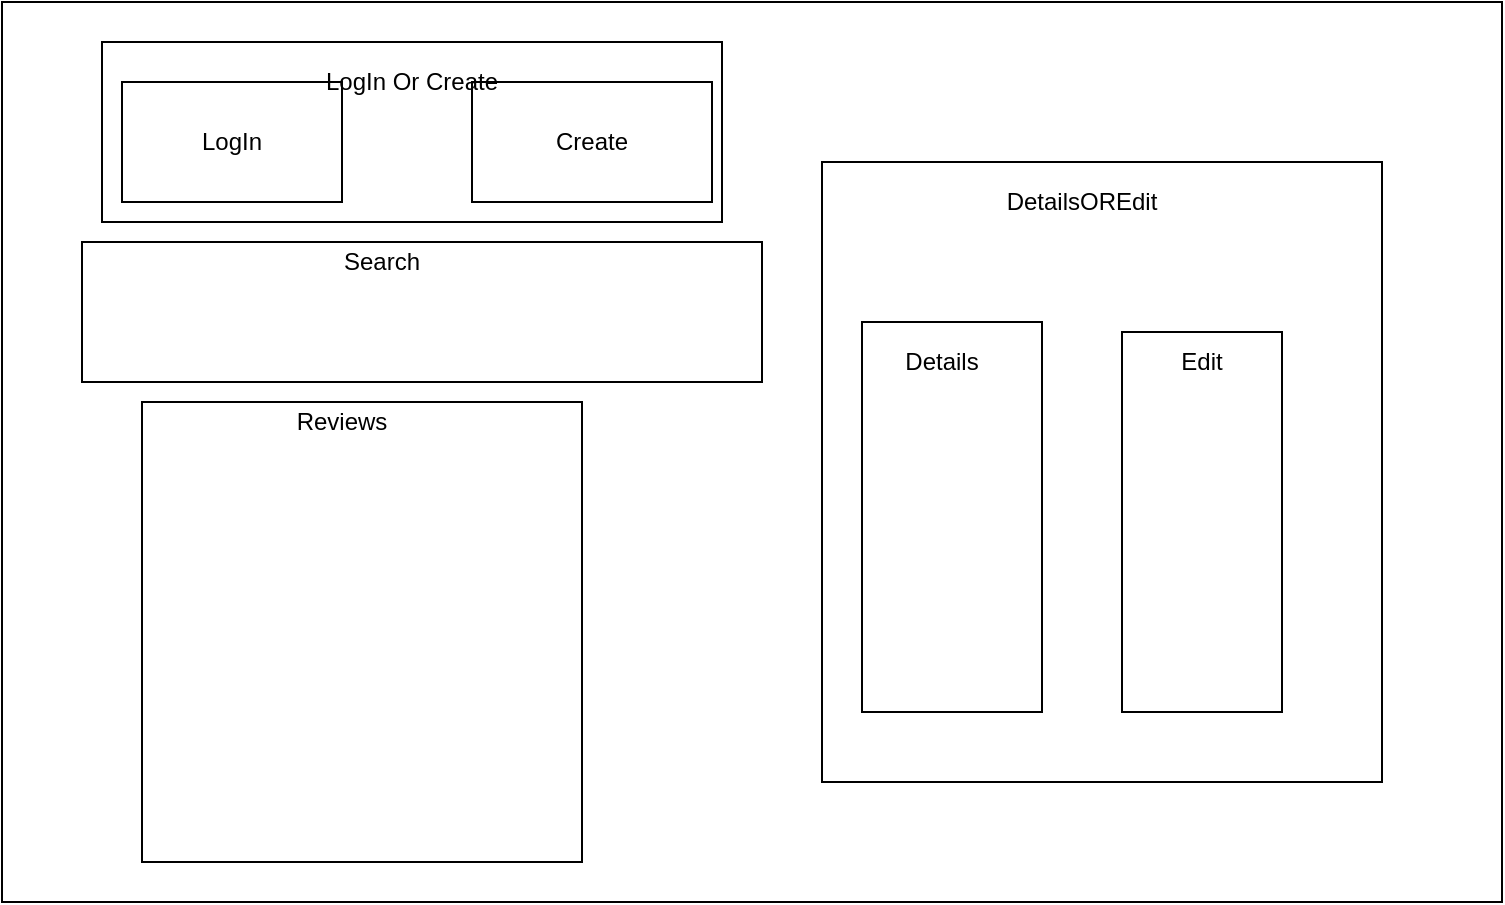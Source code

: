<mxfile version="14.9.2" type="github">
  <diagram id="6_2mnY0ptDNMbGQ0N69w" name="Page-1">
    <mxGraphModel dx="1102" dy="582" grid="1" gridSize="10" guides="1" tooltips="1" connect="1" arrows="1" fold="1" page="1" pageScale="1" pageWidth="850" pageHeight="1100" math="0" shadow="0">
      <root>
        <mxCell id="0" />
        <mxCell id="1" parent="0" />
        <mxCell id="cdzFtAArv54lbndmP12y-1" value="" style="rounded=0;whiteSpace=wrap;html=1;" vertex="1" parent="1">
          <mxGeometry x="70" y="100" width="750" height="450" as="geometry" />
        </mxCell>
        <mxCell id="cdzFtAArv54lbndmP12y-4" value="" style="rounded=0;whiteSpace=wrap;html=1;" vertex="1" parent="1">
          <mxGeometry x="120" y="120" width="310" height="90" as="geometry" />
        </mxCell>
        <mxCell id="cdzFtAArv54lbndmP12y-2" value="LogIn" style="rounded=0;whiteSpace=wrap;html=1;" vertex="1" parent="1">
          <mxGeometry x="130" y="140" width="110" height="60" as="geometry" />
        </mxCell>
        <mxCell id="cdzFtAArv54lbndmP12y-3" value="" style="rounded=0;whiteSpace=wrap;html=1;" vertex="1" parent="1">
          <mxGeometry x="140" y="300" width="220" height="230" as="geometry" />
        </mxCell>
        <mxCell id="cdzFtAArv54lbndmP12y-6" value="Create" style="rounded=0;whiteSpace=wrap;html=1;" vertex="1" parent="1">
          <mxGeometry x="305" y="140" width="120" height="60" as="geometry" />
        </mxCell>
        <mxCell id="cdzFtAArv54lbndmP12y-5" value="LogIn Or Create" style="text;html=1;strokeColor=none;fillColor=none;align=center;verticalAlign=middle;whiteSpace=wrap;rounded=0;" vertex="1" parent="1">
          <mxGeometry x="230" y="130" width="90" height="20" as="geometry" />
        </mxCell>
        <mxCell id="cdzFtAArv54lbndmP12y-7" value="Reviews" style="text;html=1;strokeColor=none;fillColor=none;align=center;verticalAlign=middle;whiteSpace=wrap;rounded=0;" vertex="1" parent="1">
          <mxGeometry x="220" y="300" width="40" height="20" as="geometry" />
        </mxCell>
        <mxCell id="cdzFtAArv54lbndmP12y-8" value="" style="rounded=0;whiteSpace=wrap;html=1;" vertex="1" parent="1">
          <mxGeometry x="110" y="220" width="340" height="70" as="geometry" />
        </mxCell>
        <mxCell id="cdzFtAArv54lbndmP12y-9" value="Search" style="text;html=1;strokeColor=none;fillColor=none;align=center;verticalAlign=middle;whiteSpace=wrap;rounded=0;" vertex="1" parent="1">
          <mxGeometry x="240" y="220" width="40" height="20" as="geometry" />
        </mxCell>
        <mxCell id="cdzFtAArv54lbndmP12y-10" value="" style="rounded=0;whiteSpace=wrap;html=1;" vertex="1" parent="1">
          <mxGeometry x="480" y="180" width="280" height="310" as="geometry" />
        </mxCell>
        <mxCell id="cdzFtAArv54lbndmP12y-11" value="DetailsOREdit" style="text;html=1;strokeColor=none;fillColor=none;align=center;verticalAlign=middle;whiteSpace=wrap;rounded=0;" vertex="1" parent="1">
          <mxGeometry x="590" y="190" width="40" height="20" as="geometry" />
        </mxCell>
        <mxCell id="cdzFtAArv54lbndmP12y-12" value="" style="rounded=0;whiteSpace=wrap;html=1;" vertex="1" parent="1">
          <mxGeometry x="500" y="260" width="90" height="195" as="geometry" />
        </mxCell>
        <mxCell id="cdzFtAArv54lbndmP12y-13" value="Details" style="text;html=1;strokeColor=none;fillColor=none;align=center;verticalAlign=middle;whiteSpace=wrap;rounded=0;" vertex="1" parent="1">
          <mxGeometry x="520" y="270" width="40" height="20" as="geometry" />
        </mxCell>
        <mxCell id="cdzFtAArv54lbndmP12y-14" value="" style="rounded=0;whiteSpace=wrap;html=1;" vertex="1" parent="1">
          <mxGeometry x="630" y="265" width="80" height="190" as="geometry" />
        </mxCell>
        <mxCell id="cdzFtAArv54lbndmP12y-15" value="Edit" style="text;html=1;strokeColor=none;fillColor=none;align=center;verticalAlign=middle;whiteSpace=wrap;rounded=0;" vertex="1" parent="1">
          <mxGeometry x="650" y="270" width="40" height="20" as="geometry" />
        </mxCell>
      </root>
    </mxGraphModel>
  </diagram>
</mxfile>
